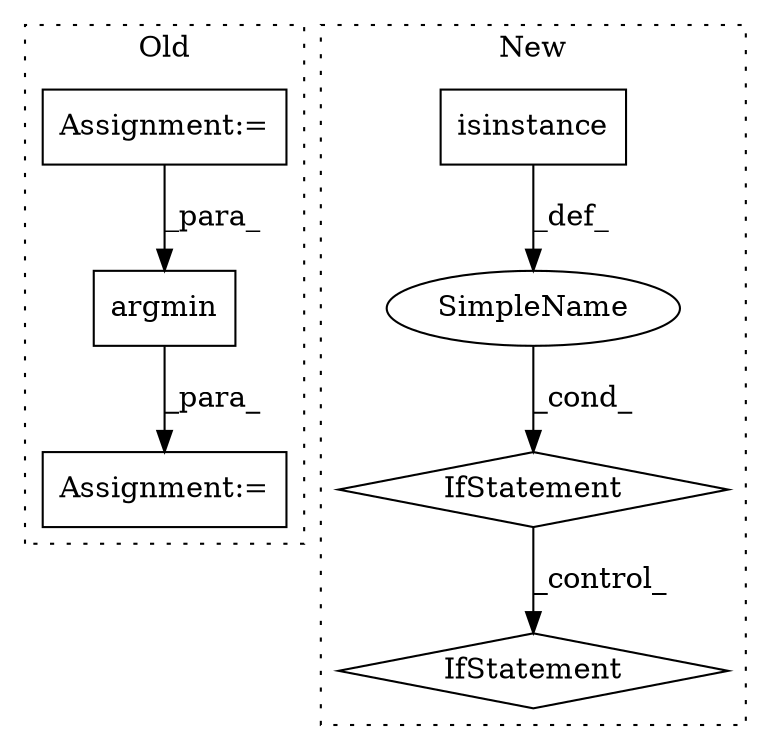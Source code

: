 digraph G {
subgraph cluster0 {
1 [label="argmin" a="32" s="19819,19830" l="7,1" shape="box"];
6 [label="Assignment:=" a="7" s="19781" l="1" shape="box"];
7 [label="Assignment:=" a="7" s="19812" l="1" shape="box"];
label = "Old";
style="dotted";
}
subgraph cluster1 {
2 [label="isinstance" a="32" s="19798,19823" l="11,1" shape="box"];
3 [label="IfStatement" a="25" s="19852,19880" l="4,2" shape="diamond"];
4 [label="SimpleName" a="42" s="" l="" shape="ellipse"];
5 [label="IfStatement" a="25" s="19794,19824" l="4,2" shape="diamond"];
label = "New";
style="dotted";
}
1 -> 7 [label="_para_"];
2 -> 4 [label="_def_"];
4 -> 5 [label="_cond_"];
5 -> 3 [label="_control_"];
6 -> 1 [label="_para_"];
}